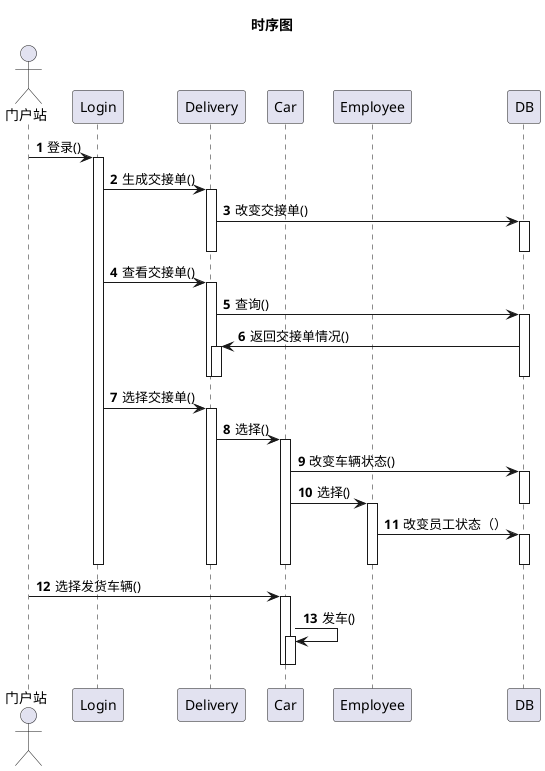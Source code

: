 @startuml
'https://plantuml.com/sequence-diagram

autonumber

title 时序图
actor 门户站
participant Login
participant Delivery
participant Car
participant Employee
participant DB

门户站 -> Login :登录()
activate Login

Login -> Delivery: 生成交接单()
activate Delivery
Delivery -> DB : 改变交接单()
activate DB
deactivate DB
deactivate Delivery

Login -> Delivery: 查看交接单()
activate Delivery
Delivery ->DB: 查询()
activate DB
Delivery <-DB:返回交接单情况()
activate Delivery
deactivate Delivery
deactivate DB
deactivate Delivery

 Login -> Delivery: 选择交接单()
 activate Delivery
Delivery ->Car:选择()
 activate Car
Car->DB:改变车辆状态()
activate DB

Car->Employee:选择()
deactivate DB
activate Employee
Employee->DB :改变员工状态（）
activate DB
deactivate DB
deactivate Employee
deactivate Car
deactivate Delivery
deactivate Login
门户站 ->Car :选择发货车辆()
activate Car
Car->Car :发车()
activate Car
deactivate Car
deactivate Car
@enduml